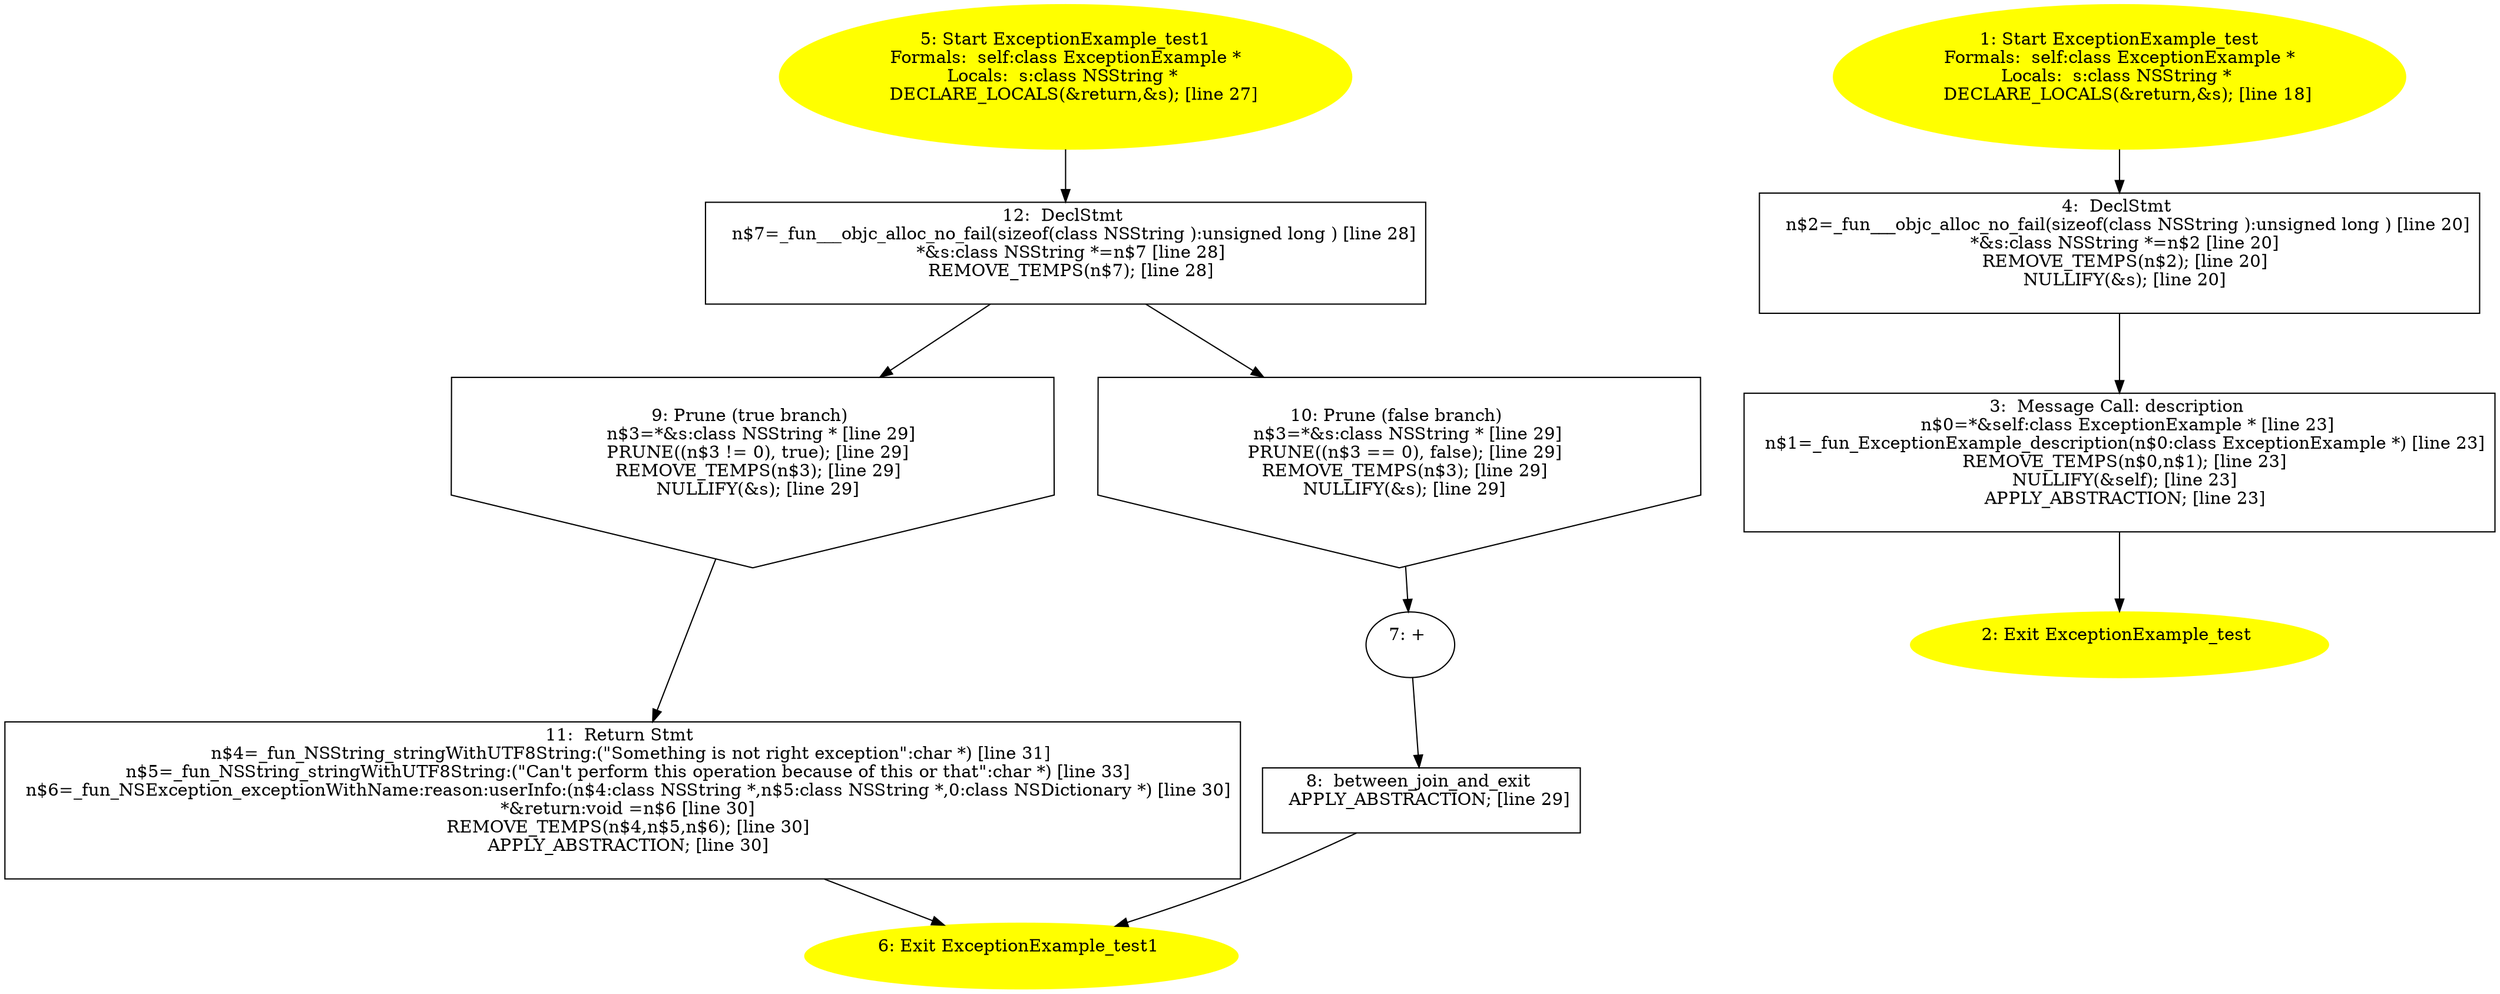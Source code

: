 digraph iCFG {
12 [label="12:  DeclStmt \n   n$7=_fun___objc_alloc_no_fail(sizeof(class NSString ):unsigned long ) [line 28]\n  *&s:class NSString *=n$7 [line 28]\n  REMOVE_TEMPS(n$7); [line 28]\n " shape="box"]
	

	 12 -> 9 ;
	 12 -> 10 ;
11 [label="11:  Return Stmt \n   n$4=_fun_NSString_stringWithUTF8String:(\"Something is not right exception\":char *) [line 31]\n  n$5=_fun_NSString_stringWithUTF8String:(\"Can't perform this operation because of this or that\":char *) [line 33]\n  n$6=_fun_NSException_exceptionWithName:reason:userInfo:(n$4:class NSString *,n$5:class NSString *,0:class NSDictionary *) [line 30]\n  *&return:void =n$6 [line 30]\n  REMOVE_TEMPS(n$4,n$5,n$6); [line 30]\n  APPLY_ABSTRACTION; [line 30]\n " shape="box"]
	

	 11 -> 6 ;
10 [label="10: Prune (false branch) \n   n$3=*&s:class NSString * [line 29]\n  PRUNE((n$3 == 0), false); [line 29]\n  REMOVE_TEMPS(n$3); [line 29]\n  NULLIFY(&s); [line 29]\n " shape="invhouse"]
	

	 10 -> 7 ;
9 [label="9: Prune (true branch) \n   n$3=*&s:class NSString * [line 29]\n  PRUNE((n$3 != 0), true); [line 29]\n  REMOVE_TEMPS(n$3); [line 29]\n  NULLIFY(&s); [line 29]\n " shape="invhouse"]
	

	 9 -> 11 ;
8 [label="8:  between_join_and_exit \n   APPLY_ABSTRACTION; [line 29]\n " shape="box"]
	

	 8 -> 6 ;
7 [label="7: + \n  " ]
	

	 7 -> 8 ;
6 [label="6: Exit ExceptionExample_test1 \n  " color=yellow style=filled]
	

5 [label="5: Start ExceptionExample_test1\nFormals:  self:class ExceptionExample *\nLocals:  s:class NSString * \n   DECLARE_LOCALS(&return,&s); [line 27]\n " color=yellow style=filled]
	

	 5 -> 12 ;
4 [label="4:  DeclStmt \n   n$2=_fun___objc_alloc_no_fail(sizeof(class NSString ):unsigned long ) [line 20]\n  *&s:class NSString *=n$2 [line 20]\n  REMOVE_TEMPS(n$2); [line 20]\n  NULLIFY(&s); [line 20]\n " shape="box"]
	

	 4 -> 3 ;
3 [label="3:  Message Call: description \n   n$0=*&self:class ExceptionExample * [line 23]\n  n$1=_fun_ExceptionExample_description(n$0:class ExceptionExample *) [line 23]\n  REMOVE_TEMPS(n$0,n$1); [line 23]\n  NULLIFY(&self); [line 23]\n  APPLY_ABSTRACTION; [line 23]\n " shape="box"]
	

	 3 -> 2 ;
2 [label="2: Exit ExceptionExample_test \n  " color=yellow style=filled]
	

1 [label="1: Start ExceptionExample_test\nFormals:  self:class ExceptionExample *\nLocals:  s:class NSString * \n   DECLARE_LOCALS(&return,&s); [line 18]\n " color=yellow style=filled]
	

	 1 -> 4 ;
}
